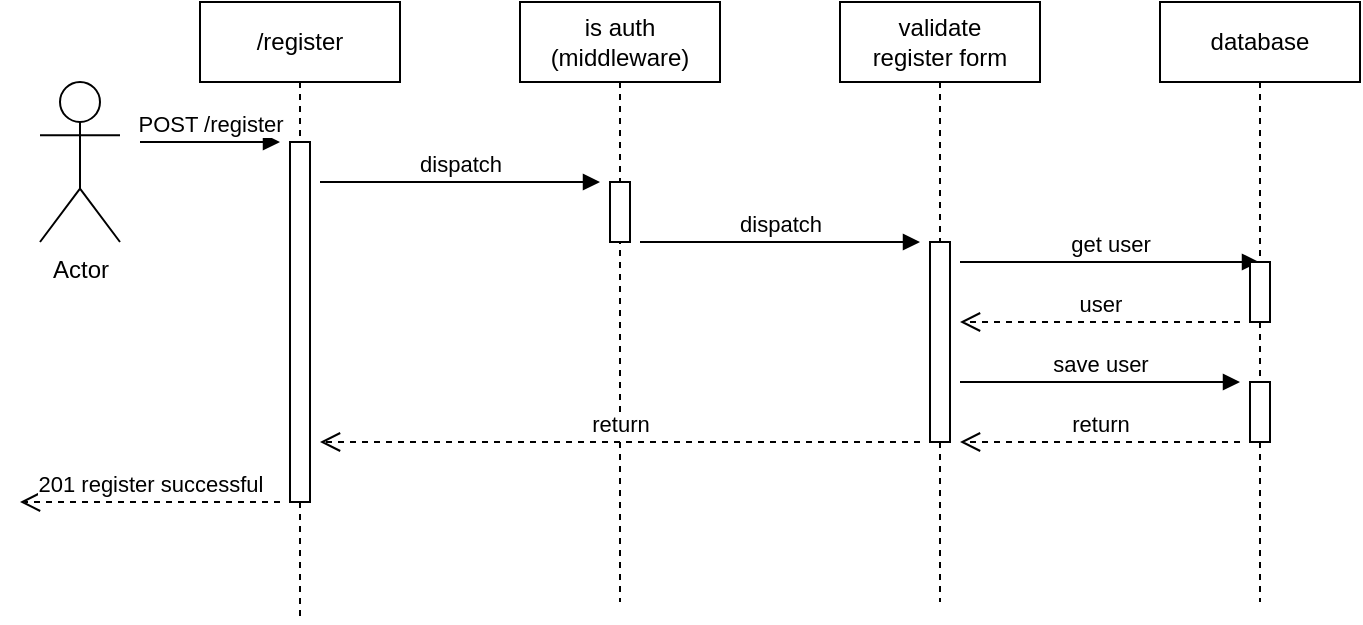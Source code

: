 <mxfile version="14.9.6" type="github" pages="6">
  <diagram id="UVdLs39QvAgUc9avFC9k" name="register">
    <mxGraphModel dx="1422" dy="788" grid="1" gridSize="10" guides="1" tooltips="1" connect="1" arrows="1" fold="1" page="1" pageScale="1" pageWidth="827" pageHeight="1169" math="0" shadow="0">
      <root>
        <mxCell id="0" />
        <mxCell id="1" parent="0" />
        <mxCell id="FqmMHhGAq6czLCSd-sef-1" value="Actor" style="shape=umlActor;verticalLabelPosition=bottom;verticalAlign=top;html=1;outlineConnect=0;" vertex="1" parent="1">
          <mxGeometry x="40" y="40" width="40" height="80" as="geometry" />
        </mxCell>
        <mxCell id="FqmMHhGAq6czLCSd-sef-4" value="/register" style="shape=umlLifeline;perimeter=lifelinePerimeter;whiteSpace=wrap;html=1;container=1;collapsible=0;recursiveResize=0;outlineConnect=0;" vertex="1" parent="1">
          <mxGeometry x="120" width="100" height="310" as="geometry" />
        </mxCell>
        <mxCell id="FqmMHhGAq6czLCSd-sef-5" value="" style="html=1;points=[];perimeter=orthogonalPerimeter;" vertex="1" parent="FqmMHhGAq6czLCSd-sef-4">
          <mxGeometry x="45" y="70" width="10" height="180" as="geometry" />
        </mxCell>
        <mxCell id="FqmMHhGAq6czLCSd-sef-8" value="dispatch" style="html=1;verticalAlign=bottom;endArrow=block;" edge="1" parent="FqmMHhGAq6czLCSd-sef-4">
          <mxGeometry width="80" relative="1" as="geometry">
            <mxPoint x="60" y="90" as="sourcePoint" />
            <mxPoint x="200" y="90" as="targetPoint" />
          </mxGeometry>
        </mxCell>
        <mxCell id="FqmMHhGAq6czLCSd-sef-6" value="POST /register" style="html=1;verticalAlign=bottom;endArrow=block;" edge="1" parent="1">
          <mxGeometry width="80" relative="1" as="geometry">
            <mxPoint x="90" y="70" as="sourcePoint" />
            <mxPoint x="160" y="70" as="targetPoint" />
          </mxGeometry>
        </mxCell>
        <mxCell id="FqmMHhGAq6czLCSd-sef-7" value="&lt;div&gt;is auth&lt;/div&gt;&lt;div&gt;(middleware)&lt;br&gt;&lt;/div&gt;" style="shape=umlLifeline;perimeter=lifelinePerimeter;whiteSpace=wrap;html=1;container=1;collapsible=0;recursiveResize=0;outlineConnect=0;" vertex="1" parent="1">
          <mxGeometry x="280" width="100" height="300" as="geometry" />
        </mxCell>
        <mxCell id="FqmMHhGAq6czLCSd-sef-9" value="" style="html=1;points=[];perimeter=orthogonalPerimeter;" vertex="1" parent="FqmMHhGAq6czLCSd-sef-7">
          <mxGeometry x="45" y="90" width="10" height="30" as="geometry" />
        </mxCell>
        <mxCell id="FqmMHhGAq6czLCSd-sef-12" value="dispatch" style="html=1;verticalAlign=bottom;endArrow=block;" edge="1" parent="FqmMHhGAq6czLCSd-sef-7">
          <mxGeometry width="80" relative="1" as="geometry">
            <mxPoint x="60" y="120" as="sourcePoint" />
            <mxPoint x="200" y="120" as="targetPoint" />
          </mxGeometry>
        </mxCell>
        <mxCell id="FqmMHhGAq6czLCSd-sef-10" value="&lt;div&gt;validate &lt;br&gt;&lt;/div&gt;&lt;div&gt;register form&lt;br&gt;&lt;/div&gt;" style="shape=umlLifeline;perimeter=lifelinePerimeter;whiteSpace=wrap;html=1;container=1;collapsible=0;recursiveResize=0;outlineConnect=0;" vertex="1" parent="1">
          <mxGeometry x="440" width="100" height="300" as="geometry" />
        </mxCell>
        <mxCell id="FqmMHhGAq6czLCSd-sef-11" value="" style="html=1;points=[];perimeter=orthogonalPerimeter;" vertex="1" parent="FqmMHhGAq6czLCSd-sef-10">
          <mxGeometry x="45" y="120" width="10" height="100" as="geometry" />
        </mxCell>
        <mxCell id="FqmMHhGAq6czLCSd-sef-14" value="get user" style="html=1;verticalAlign=bottom;endArrow=block;" edge="1" parent="FqmMHhGAq6czLCSd-sef-10" target="FqmMHhGAq6czLCSd-sef-13">
          <mxGeometry width="80" relative="1" as="geometry">
            <mxPoint x="60" y="130" as="sourcePoint" />
            <mxPoint x="140" y="130" as="targetPoint" />
          </mxGeometry>
        </mxCell>
        <mxCell id="FqmMHhGAq6czLCSd-sef-17" value="save user" style="html=1;verticalAlign=bottom;endArrow=block;" edge="1" parent="FqmMHhGAq6czLCSd-sef-10">
          <mxGeometry width="80" relative="1" as="geometry">
            <mxPoint x="60" y="190" as="sourcePoint" />
            <mxPoint x="200" y="190" as="targetPoint" />
          </mxGeometry>
        </mxCell>
        <mxCell id="FqmMHhGAq6czLCSd-sef-13" value="database" style="shape=umlLifeline;perimeter=lifelinePerimeter;whiteSpace=wrap;html=1;container=1;collapsible=0;recursiveResize=0;outlineConnect=0;" vertex="1" parent="1">
          <mxGeometry x="600" width="100" height="300" as="geometry" />
        </mxCell>
        <mxCell id="FqmMHhGAq6czLCSd-sef-15" value="" style="html=1;points=[];perimeter=orthogonalPerimeter;" vertex="1" parent="FqmMHhGAq6czLCSd-sef-13">
          <mxGeometry x="45" y="130" width="10" height="30" as="geometry" />
        </mxCell>
        <mxCell id="FqmMHhGAq6czLCSd-sef-18" value="" style="html=1;points=[];perimeter=orthogonalPerimeter;" vertex="1" parent="FqmMHhGAq6czLCSd-sef-13">
          <mxGeometry x="45" y="190" width="10" height="30" as="geometry" />
        </mxCell>
        <mxCell id="FqmMHhGAq6czLCSd-sef-16" value="user" style="html=1;verticalAlign=bottom;endArrow=open;dashed=1;endSize=8;" edge="1" parent="1">
          <mxGeometry relative="1" as="geometry">
            <mxPoint x="640" y="160" as="sourcePoint" />
            <mxPoint x="500" y="160" as="targetPoint" />
          </mxGeometry>
        </mxCell>
        <mxCell id="FqmMHhGAq6czLCSd-sef-19" value="return" style="html=1;verticalAlign=bottom;endArrow=open;dashed=1;endSize=8;" edge="1" parent="1">
          <mxGeometry relative="1" as="geometry">
            <mxPoint x="640" y="220" as="sourcePoint" />
            <mxPoint x="500" y="220" as="targetPoint" />
          </mxGeometry>
        </mxCell>
        <mxCell id="FqmMHhGAq6czLCSd-sef-20" value="return" style="html=1;verticalAlign=bottom;endArrow=open;dashed=1;endSize=8;" edge="1" parent="1">
          <mxGeometry relative="1" as="geometry">
            <mxPoint x="480" y="220" as="sourcePoint" />
            <mxPoint x="180" y="220" as="targetPoint" />
          </mxGeometry>
        </mxCell>
        <mxCell id="FqmMHhGAq6czLCSd-sef-21" value="201 register successful" style="html=1;verticalAlign=bottom;endArrow=open;dashed=1;endSize=8;" edge="1" parent="1">
          <mxGeometry relative="1" as="geometry">
            <mxPoint x="160" y="250" as="sourcePoint" />
            <mxPoint x="30" y="250" as="targetPoint" />
          </mxGeometry>
        </mxCell>
      </root>
    </mxGraphModel>
  </diagram>
  <diagram id="WFC5rJjFM8eIwk7kOJ1U" name="login">
    <mxGraphModel dx="1422" dy="788" grid="1" gridSize="10" guides="1" tooltips="1" connect="1" arrows="1" fold="1" page="1" pageScale="1" pageWidth="827" pageHeight="1169" math="0" shadow="0">
      <root>
        <mxCell id="gcDsJI1RG9pNBsHCZos0-0" />
        <mxCell id="gcDsJI1RG9pNBsHCZos0-1" parent="gcDsJI1RG9pNBsHCZos0-0" />
        <mxCell id="gcDsJI1RG9pNBsHCZos0-2" value="/login" style="shape=umlLifeline;perimeter=lifelinePerimeter;whiteSpace=wrap;html=1;container=1;collapsible=0;recursiveResize=0;outlineConnect=0;" vertex="1" parent="gcDsJI1RG9pNBsHCZos0-1">
          <mxGeometry x="160" y="40" width="100" height="300" as="geometry" />
        </mxCell>
        <mxCell id="gcDsJI1RG9pNBsHCZos0-5" value="" style="html=1;points=[];perimeter=orthogonalPerimeter;" vertex="1" parent="gcDsJI1RG9pNBsHCZos0-2">
          <mxGeometry x="45" y="70" width="10" height="180" as="geometry" />
        </mxCell>
        <mxCell id="gcDsJI1RG9pNBsHCZos0-7" value="dispatch" style="html=1;verticalAlign=bottom;endArrow=block;" edge="1" parent="gcDsJI1RG9pNBsHCZos0-2">
          <mxGeometry width="80" relative="1" as="geometry">
            <mxPoint x="60" y="90" as="sourcePoint" />
            <mxPoint x="200" y="90" as="targetPoint" />
          </mxGeometry>
        </mxCell>
        <mxCell id="gcDsJI1RG9pNBsHCZos0-3" value="Actor" style="shape=umlActor;verticalLabelPosition=bottom;verticalAlign=top;html=1;" vertex="1" parent="gcDsJI1RG9pNBsHCZos0-1">
          <mxGeometry x="40" y="80" width="40" height="80" as="geometry" />
        </mxCell>
        <mxCell id="gcDsJI1RG9pNBsHCZos0-4" value="POST /login" style="html=1;verticalAlign=bottom;endArrow=block;" edge="1" parent="gcDsJI1RG9pNBsHCZos0-1">
          <mxGeometry width="80" relative="1" as="geometry">
            <mxPoint x="100" y="110" as="sourcePoint" />
            <mxPoint x="180" y="110" as="targetPoint" />
          </mxGeometry>
        </mxCell>
        <mxCell id="gcDsJI1RG9pNBsHCZos0-6" value="is auth&lt;br&gt;(middleware)" style="shape=umlLifeline;perimeter=lifelinePerimeter;whiteSpace=wrap;html=1;container=1;collapsible=0;recursiveResize=0;outlineConnect=0;" vertex="1" parent="gcDsJI1RG9pNBsHCZos0-1">
          <mxGeometry x="320" y="40" width="100" height="300" as="geometry" />
        </mxCell>
        <mxCell id="gcDsJI1RG9pNBsHCZos0-8" value="" style="html=1;points=[];perimeter=orthogonalPerimeter;" vertex="1" parent="gcDsJI1RG9pNBsHCZos0-6">
          <mxGeometry x="45" y="91" width="10" height="29" as="geometry" />
        </mxCell>
        <mxCell id="gcDsJI1RG9pNBsHCZos0-10" value="dispatch" style="html=1;verticalAlign=bottom;endArrow=block;" edge="1" parent="gcDsJI1RG9pNBsHCZos0-6">
          <mxGeometry width="80" relative="1" as="geometry">
            <mxPoint x="60" y="120" as="sourcePoint" />
            <mxPoint x="200" y="120" as="targetPoint" />
          </mxGeometry>
        </mxCell>
        <mxCell id="gcDsJI1RG9pNBsHCZos0-9" value="validate &lt;br&gt;login form" style="shape=umlLifeline;perimeter=lifelinePerimeter;whiteSpace=wrap;html=1;container=1;collapsible=0;recursiveResize=0;outlineConnect=0;" vertex="1" parent="gcDsJI1RG9pNBsHCZos0-1">
          <mxGeometry x="480" y="40" width="100" height="300" as="geometry" />
        </mxCell>
        <mxCell id="gcDsJI1RG9pNBsHCZos0-11" value="" style="html=1;points=[];perimeter=orthogonalPerimeter;" vertex="1" parent="gcDsJI1RG9pNBsHCZos0-9">
          <mxGeometry x="45" y="120" width="10" height="110" as="geometry" />
        </mxCell>
        <mxCell id="gcDsJI1RG9pNBsHCZos0-13" value="get user" style="html=1;verticalAlign=bottom;endArrow=block;" edge="1" parent="gcDsJI1RG9pNBsHCZos0-9">
          <mxGeometry width="80" relative="1" as="geometry">
            <mxPoint x="60" y="130" as="sourcePoint" />
            <mxPoint x="200" y="130" as="targetPoint" />
          </mxGeometry>
        </mxCell>
        <mxCell id="gcDsJI1RG9pNBsHCZos0-18" value="validate token" style="html=1;verticalAlign=bottom;endArrow=block;" edge="1" parent="gcDsJI1RG9pNBsHCZos0-9" target="gcDsJI1RG9pNBsHCZos0-17">
          <mxGeometry width="80" relative="1" as="geometry">
            <mxPoint x="50" y="190" as="sourcePoint" />
            <mxPoint x="130" y="190" as="targetPoint" />
          </mxGeometry>
        </mxCell>
        <mxCell id="gcDsJI1RG9pNBsHCZos0-12" value="database" style="shape=umlLifeline;perimeter=lifelinePerimeter;whiteSpace=wrap;html=1;container=1;collapsible=0;recursiveResize=0;outlineConnect=0;" vertex="1" parent="gcDsJI1RG9pNBsHCZos0-1">
          <mxGeometry x="640" y="40" width="100" height="300" as="geometry" />
        </mxCell>
        <mxCell id="gcDsJI1RG9pNBsHCZos0-14" value="" style="html=1;points=[];perimeter=orthogonalPerimeter;" vertex="1" parent="gcDsJI1RG9pNBsHCZos0-12">
          <mxGeometry x="45" y="130" width="10" height="30" as="geometry" />
        </mxCell>
        <mxCell id="gcDsJI1RG9pNBsHCZos0-15" value="user" style="html=1;verticalAlign=bottom;endArrow=open;dashed=1;endSize=8;" edge="1" parent="gcDsJI1RG9pNBsHCZos0-1">
          <mxGeometry relative="1" as="geometry">
            <mxPoint x="680" y="200" as="sourcePoint" />
            <mxPoint x="540" y="200" as="targetPoint" />
          </mxGeometry>
        </mxCell>
        <mxCell id="gcDsJI1RG9pNBsHCZos0-17" value="jwt" style="shape=umlLifeline;perimeter=lifelinePerimeter;whiteSpace=wrap;html=1;container=1;collapsible=0;recursiveResize=0;outlineConnect=0;" vertex="1" parent="gcDsJI1RG9pNBsHCZos0-1">
          <mxGeometry x="800" y="40" width="100" height="300" as="geometry" />
        </mxCell>
        <mxCell id="gcDsJI1RG9pNBsHCZos0-19" value="" style="html=1;points=[];perimeter=orthogonalPerimeter;" vertex="1" parent="gcDsJI1RG9pNBsHCZos0-17">
          <mxGeometry x="45" y="190" width="10" height="30" as="geometry" />
        </mxCell>
        <mxCell id="gcDsJI1RG9pNBsHCZos0-21" value="return" style="html=1;verticalAlign=bottom;endArrow=open;dashed=1;endSize=8;" edge="1" parent="gcDsJI1RG9pNBsHCZos0-1">
          <mxGeometry relative="1" as="geometry">
            <mxPoint x="840" y="260" as="sourcePoint" />
            <mxPoint x="540" y="260" as="targetPoint" />
          </mxGeometry>
        </mxCell>
        <mxCell id="gcDsJI1RG9pNBsHCZos0-22" value="return" style="html=1;verticalAlign=bottom;endArrow=open;dashed=1;endSize=8;" edge="1" parent="gcDsJI1RG9pNBsHCZos0-1">
          <mxGeometry relative="1" as="geometry">
            <mxPoint x="520" y="270" as="sourcePoint" />
            <mxPoint x="220" y="270" as="targetPoint" />
          </mxGeometry>
        </mxCell>
        <mxCell id="gcDsJI1RG9pNBsHCZos0-23" value="&lt;div&gt;200 login successful&lt;/div&gt;" style="html=1;verticalAlign=bottom;endArrow=open;dashed=1;endSize=8;" edge="1" parent="gcDsJI1RG9pNBsHCZos0-1">
          <mxGeometry relative="1" as="geometry">
            <mxPoint x="210" y="290" as="sourcePoint" />
            <mxPoint x="80" y="290" as="targetPoint" />
          </mxGeometry>
        </mxCell>
      </root>
    </mxGraphModel>
  </diagram>
  <diagram id="zqSUA1Ee7xem-WcpX5Pl" name="user">
    <mxGraphModel dx="1422" dy="788" grid="1" gridSize="10" guides="1" tooltips="1" connect="1" arrows="1" fold="1" page="1" pageScale="1" pageWidth="827" pageHeight="1169" math="0" shadow="0">
      <root>
        <mxCell id="P9lsVp5bcwjM5uKFtkle-0" />
        <mxCell id="P9lsVp5bcwjM5uKFtkle-1" parent="P9lsVp5bcwjM5uKFtkle-0" />
        <mxCell id="P9lsVp5bcwjM5uKFtkle-2" value="Actor" style="shape=umlActor;verticalLabelPosition=bottom;verticalAlign=top;html=1;outlineConnect=0;" vertex="1" parent="P9lsVp5bcwjM5uKFtkle-1">
          <mxGeometry x="40" y="40" width="40" height="80" as="geometry" />
        </mxCell>
      </root>
    </mxGraphModel>
  </diagram>
  <diagram id="YImjOcIVr_Tu5plgQ0P4" name=":coin">
    <mxGraphModel dx="813" dy="450" grid="1" gridSize="10" guides="1" tooltips="1" connect="1" arrows="1" fold="1" page="1" pageScale="1" pageWidth="827" pageHeight="1169" math="0" shadow="0">
      <root>
        <mxCell id="awPR93UBaDN-KGLhtMnm-0" />
        <mxCell id="awPR93UBaDN-KGLhtMnm-1" parent="awPR93UBaDN-KGLhtMnm-0" />
        <mxCell id="awPR93UBaDN-KGLhtMnm-2" value="/:coin" style="shape=umlLifeline;perimeter=lifelinePerimeter;whiteSpace=wrap;html=1;container=1;collapsible=0;recursiveResize=0;outlineConnect=0;" vertex="1" parent="awPR93UBaDN-KGLhtMnm-1">
          <mxGeometry x="120" y="40" width="100" height="300" as="geometry" />
        </mxCell>
        <mxCell id="_YL9e5CrJhcG6ZRj96_v-6" value="get coin" style="html=1;verticalAlign=bottom;endArrow=block;" edge="1" parent="awPR93UBaDN-KGLhtMnm-2">
          <mxGeometry width="80" relative="1" as="geometry">
            <mxPoint x="62" y="89" as="sourcePoint" />
            <mxPoint x="200" y="89" as="targetPoint" />
          </mxGeometry>
        </mxCell>
        <mxCell id="_YL9e5CrJhcG6ZRj96_v-8" value="" style="html=1;points=[];perimeter=orthogonalPerimeter;" vertex="1" parent="awPR93UBaDN-KGLhtMnm-2">
          <mxGeometry x="45" y="70" width="10" height="120" as="geometry" />
        </mxCell>
        <mxCell id="_YL9e5CrJhcG6ZRj96_v-0" value="Actor" style="shape=umlActor;verticalLabelPosition=bottom;verticalAlign=top;html=1;" vertex="1" parent="awPR93UBaDN-KGLhtMnm-1">
          <mxGeometry x="10" y="80" width="30" height="60" as="geometry" />
        </mxCell>
        <mxCell id="_YL9e5CrJhcG6ZRj96_v-1" value="GET /:coin" style="html=1;verticalAlign=bottom;endArrow=block;" edge="1" parent="awPR93UBaDN-KGLhtMnm-1">
          <mxGeometry width="80" relative="1" as="geometry">
            <mxPoint x="60" y="110" as="sourcePoint" />
            <mxPoint x="160" y="110" as="targetPoint" />
          </mxGeometry>
        </mxCell>
        <mxCell id="_YL9e5CrJhcG6ZRj96_v-2" value="&lt;div&gt;coin&lt;/div&gt;&lt;div&gt;pool&lt;br&gt;&lt;/div&gt;" style="shape=umlLifeline;perimeter=lifelinePerimeter;whiteSpace=wrap;html=1;container=1;collapsible=0;recursiveResize=0;outlineConnect=0;" vertex="1" parent="awPR93UBaDN-KGLhtMnm-1">
          <mxGeometry x="280" y="40" width="100" height="300" as="geometry" />
        </mxCell>
        <mxCell id="_YL9e5CrJhcG6ZRj96_v-9" value="" style="html=1;points=[];perimeter=orthogonalPerimeter;" vertex="1" parent="_YL9e5CrJhcG6ZRj96_v-2">
          <mxGeometry x="45" y="90" width="10" height="80" as="geometry" />
        </mxCell>
        <mxCell id="_YL9e5CrJhcG6ZRj96_v-4" value="api&lt;br&gt;cryptocompare" style="shape=umlLifeline;perimeter=lifelinePerimeter;whiteSpace=wrap;html=1;container=1;collapsible=0;recursiveResize=0;outlineConnect=0;" vertex="1" parent="awPR93UBaDN-KGLhtMnm-1">
          <mxGeometry x="440" y="40" width="100" height="300" as="geometry" />
        </mxCell>
        <mxCell id="_YL9e5CrJhcG6ZRj96_v-10" value="" style="html=1;points=[];perimeter=orthogonalPerimeter;" vertex="1" parent="_YL9e5CrJhcG6ZRj96_v-4">
          <mxGeometry x="45" y="110" width="10" height="40" as="geometry" />
        </mxCell>
        <mxCell id="_YL9e5CrJhcG6ZRj96_v-7" value="fetch coin" style="html=1;verticalAlign=bottom;endArrow=block;" edge="1" parent="awPR93UBaDN-KGLhtMnm-1">
          <mxGeometry width="80" relative="1" as="geometry">
            <mxPoint x="340" y="150" as="sourcePoint" />
            <mxPoint x="480" y="150" as="targetPoint" />
          </mxGeometry>
        </mxCell>
        <mxCell id="_YL9e5CrJhcG6ZRj96_v-12" value="coin data" style="html=1;verticalAlign=bottom;endArrow=open;dashed=1;endSize=8;" edge="1" parent="awPR93UBaDN-KGLhtMnm-1">
          <mxGeometry relative="1" as="geometry">
            <mxPoint x="480" y="190" as="sourcePoint" />
            <mxPoint x="340" y="190" as="targetPoint" />
          </mxGeometry>
        </mxCell>
        <mxCell id="_YL9e5CrJhcG6ZRj96_v-13" value="coin data" style="html=1;verticalAlign=bottom;endArrow=open;dashed=1;endSize=8;" edge="1" parent="awPR93UBaDN-KGLhtMnm-1">
          <mxGeometry relative="1" as="geometry">
            <mxPoint x="320" y="200" as="sourcePoint" />
            <mxPoint x="180" y="200" as="targetPoint" />
          </mxGeometry>
        </mxCell>
        <mxCell id="_YL9e5CrJhcG6ZRj96_v-14" value="200 coin data" style="html=1;verticalAlign=bottom;endArrow=open;dashed=1;endSize=8;" edge="1" parent="awPR93UBaDN-KGLhtMnm-1">
          <mxGeometry relative="1" as="geometry">
            <mxPoint x="170" y="230" as="sourcePoint" />
            <mxPoint x="50" y="230" as="targetPoint" />
          </mxGeometry>
        </mxCell>
      </root>
    </mxGraphModel>
  </diagram>
  <diagram id="GKma4XdfN75Ado2BedQf" name=":coin/buy">
    <mxGraphModel dx="1185" dy="657" grid="1" gridSize="10" guides="1" tooltips="1" connect="1" arrows="1" fold="1" page="1" pageScale="1" pageWidth="827" pageHeight="1169" math="0" shadow="0">
      <root>
        <mxCell id="mdVj26gIuj-jbukjTJqw-0" />
        <mxCell id="mdVj26gIuj-jbukjTJqw-1" parent="mdVj26gIuj-jbukjTJqw-0" />
        <mxCell id="1eFR--WG-m9VjjjV8HGl-0" value="Actor" style="shape=umlActor;verticalLabelPosition=bottom;verticalAlign=top;html=1;" vertex="1" parent="mdVj26gIuj-jbukjTJqw-1">
          <mxGeometry x="40" y="80" width="40" height="80" as="geometry" />
        </mxCell>
        <mxCell id="1eFR--WG-m9VjjjV8HGl-1" value="&lt;div&gt;/:coin/buy&lt;/div&gt;" style="shape=umlLifeline;perimeter=lifelinePerimeter;whiteSpace=wrap;html=1;container=1;collapsible=0;recursiveResize=0;outlineConnect=0;" vertex="1" parent="mdVj26gIuj-jbukjTJqw-1">
          <mxGeometry x="160" y="40" width="100" height="300" as="geometry" />
        </mxCell>
        <mxCell id="1eFR--WG-m9VjjjV8HGl-3" value="" style="html=1;points=[];perimeter=orthogonalPerimeter;" vertex="1" parent="1eFR--WG-m9VjjjV8HGl-1">
          <mxGeometry x="45" y="80" width="10" height="180" as="geometry" />
        </mxCell>
        <mxCell id="1eFR--WG-m9VjjjV8HGl-6" value="dispatch" style="html=1;verticalAlign=bottom;endArrow=block;" edge="1" parent="1eFR--WG-m9VjjjV8HGl-1">
          <mxGeometry width="80" relative="1" as="geometry">
            <mxPoint x="60" y="100" as="sourcePoint" />
            <mxPoint x="200" y="100" as="targetPoint" />
          </mxGeometry>
        </mxCell>
        <mxCell id="1eFR--WG-m9VjjjV8HGl-2" value="&lt;div&gt;POST /:coin/buy&lt;/div&gt;" style="html=1;verticalAlign=bottom;endArrow=block;" edge="1" parent="mdVj26gIuj-jbukjTJqw-1">
          <mxGeometry width="80" relative="1" as="geometry">
            <mxPoint x="80" y="120" as="sourcePoint" />
            <mxPoint x="200" y="120" as="targetPoint" />
          </mxGeometry>
        </mxCell>
        <mxCell id="1eFR--WG-m9VjjjV8HGl-4" value="&lt;div&gt;is auth&lt;/div&gt;&lt;div&gt;(middleware)&lt;br&gt;&lt;/div&gt;" style="shape=umlLifeline;perimeter=lifelinePerimeter;whiteSpace=wrap;html=1;container=1;collapsible=0;recursiveResize=0;outlineConnect=0;" vertex="1" parent="mdVj26gIuj-jbukjTJqw-1">
          <mxGeometry x="320" y="40" width="100" height="300" as="geometry" />
        </mxCell>
        <mxCell id="1eFR--WG-m9VjjjV8HGl-5" value="" style="html=1;points=[];perimeter=orthogonalPerimeter;" vertex="1" parent="1eFR--WG-m9VjjjV8HGl-4">
          <mxGeometry x="45" y="100" width="10" height="30" as="geometry" />
        </mxCell>
        <mxCell id="1eFR--WG-m9VjjjV8HGl-8" value="dispatch" style="html=1;verticalAlign=bottom;endArrow=block;" edge="1" parent="1eFR--WG-m9VjjjV8HGl-4">
          <mxGeometry width="80" relative="1" as="geometry">
            <mxPoint x="60" y="110" as="sourcePoint" />
            <mxPoint x="200" y="110" as="targetPoint" />
          </mxGeometry>
        </mxCell>
        <mxCell id="1eFR--WG-m9VjjjV8HGl-7" value="process&lt;br&gt;&lt;div&gt;buy&lt;/div&gt;" style="shape=umlLifeline;perimeter=lifelinePerimeter;whiteSpace=wrap;html=1;container=1;collapsible=0;recursiveResize=0;outlineConnect=0;" vertex="1" parent="mdVj26gIuj-jbukjTJqw-1">
          <mxGeometry x="480" y="40" width="100" height="300" as="geometry" />
        </mxCell>
        <mxCell id="1eFR--WG-m9VjjjV8HGl-9" value="" style="html=1;points=[];perimeter=orthogonalPerimeter;" vertex="1" parent="1eFR--WG-m9VjjjV8HGl-7">
          <mxGeometry x="45" y="110" width="10" height="140" as="geometry" />
        </mxCell>
        <mxCell id="1eFR--WG-m9VjjjV8HGl-11" value="get user" style="html=1;verticalAlign=bottom;endArrow=block;" edge="1" parent="1eFR--WG-m9VjjjV8HGl-7">
          <mxGeometry width="80" relative="1" as="geometry">
            <mxPoint x="60" y="120" as="sourcePoint" />
            <mxPoint x="200" y="120" as="targetPoint" />
          </mxGeometry>
        </mxCell>
        <mxCell id="1eFR--WG-m9VjjjV8HGl-15" value="" style="html=1;points=[];perimeter=orthogonalPerimeter;" vertex="1" parent="1eFR--WG-m9VjjjV8HGl-7">
          <mxGeometry x="50" y="190" width="10" height="20" as="geometry" />
        </mxCell>
        <mxCell id="1eFR--WG-m9VjjjV8HGl-16" value="validate buy" style="edgeStyle=orthogonalEdgeStyle;html=1;align=left;spacingLeft=2;endArrow=block;rounded=0;entryX=1;entryY=0;" edge="1" parent="1eFR--WG-m9VjjjV8HGl-7">
          <mxGeometry relative="1" as="geometry">
            <mxPoint x="55" y="171" as="sourcePoint" />
            <Array as="points">
              <mxPoint x="85" y="171" />
            </Array>
            <mxPoint x="60" y="191" as="targetPoint" />
          </mxGeometry>
        </mxCell>
        <mxCell id="1eFR--WG-m9VjjjV8HGl-17" value="update user" style="html=1;verticalAlign=bottom;endArrow=block;" edge="1" parent="1eFR--WG-m9VjjjV8HGl-7">
          <mxGeometry width="80" relative="1" as="geometry">
            <mxPoint x="60" y="230" as="sourcePoint" />
            <mxPoint x="200" y="230" as="targetPoint" />
          </mxGeometry>
        </mxCell>
        <mxCell id="1eFR--WG-m9VjjjV8HGl-10" value="database" style="shape=umlLifeline;perimeter=lifelinePerimeter;whiteSpace=wrap;html=1;container=1;collapsible=0;recursiveResize=0;outlineConnect=0;" vertex="1" parent="mdVj26gIuj-jbukjTJqw-1">
          <mxGeometry x="640" y="40" width="100" height="310" as="geometry" />
        </mxCell>
        <mxCell id="1eFR--WG-m9VjjjV8HGl-12" value="" style="html=1;points=[];perimeter=orthogonalPerimeter;" vertex="1" parent="1eFR--WG-m9VjjjV8HGl-10">
          <mxGeometry x="45" y="120" width="10" height="40" as="geometry" />
        </mxCell>
        <mxCell id="1eFR--WG-m9VjjjV8HGl-18" value="" style="html=1;points=[];perimeter=orthogonalPerimeter;" vertex="1" parent="1eFR--WG-m9VjjjV8HGl-10">
          <mxGeometry x="45" y="230" width="10" height="30" as="geometry" />
        </mxCell>
        <mxCell id="1eFR--WG-m9VjjjV8HGl-13" value="user" style="html=1;verticalAlign=bottom;endArrow=open;dashed=1;endSize=8;" edge="1" parent="mdVj26gIuj-jbukjTJqw-1">
          <mxGeometry relative="1" as="geometry">
            <mxPoint x="680" y="190" as="sourcePoint" />
            <mxPoint x="540" y="190" as="targetPoint" />
          </mxGeometry>
        </mxCell>
        <mxCell id="1eFR--WG-m9VjjjV8HGl-21" value="process finished" style="html=1;verticalAlign=bottom;endArrow=open;dashed=1;endSize=8;" edge="1" parent="mdVj26gIuj-jbukjTJqw-1" target="1eFR--WG-m9VjjjV8HGl-3">
          <mxGeometry relative="1" as="geometry">
            <mxPoint x="520" y="290" as="sourcePoint" />
            <mxPoint x="240" y="290" as="targetPoint" />
          </mxGeometry>
        </mxCell>
        <mxCell id="1eFR--WG-m9VjjjV8HGl-22" value="&lt;div&gt;buy successful&lt;/div&gt;" style="html=1;verticalAlign=bottom;endArrow=open;dashed=1;endSize=8;" edge="1" parent="mdVj26gIuj-jbukjTJqw-1">
          <mxGeometry relative="1" as="geometry">
            <mxPoint x="200" y="300" as="sourcePoint" />
            <mxPoint x="70" y="300" as="targetPoint" />
          </mxGeometry>
        </mxCell>
      </root>
    </mxGraphModel>
  </diagram>
  <diagram id="aMSzgA79I-_FGhfvmPuY" name="&lt;coin&gt; event">
    <mxGraphModel dx="981" dy="543" grid="1" gridSize="10" guides="1" tooltips="1" connect="1" arrows="1" fold="1" page="1" pageScale="1" pageWidth="827" pageHeight="1169" math="0" shadow="0">
      <root>
        <mxCell id="t15lWtOiqNAYXg46u2FX-0" />
        <mxCell id="t15lWtOiqNAYXg46u2FX-1" parent="t15lWtOiqNAYXg46u2FX-0" />
        <mxCell id="krYH7Kx4l6UeQ9t-oA_2-15" value="while conection" style="shape=umlFrame;whiteSpace=wrap;html=1;width=100;height=30;boundedLbl=1;verticalAlign=middle;align=left;spacingLeft=5;" vertex="1" parent="t15lWtOiqNAYXg46u2FX-1">
          <mxGeometry x="100" y="120" width="310" height="110" as="geometry" />
        </mxCell>
        <mxCell id="krYH7Kx4l6UeQ9t-oA_2-0" value="Actor" style="shape=umlActor;verticalLabelPosition=bottom;verticalAlign=top;html=1;" vertex="1" parent="t15lWtOiqNAYXg46u2FX-1">
          <mxGeometry x="40" y="40" width="40" height="80" as="geometry" />
        </mxCell>
        <mxCell id="krYH7Kx4l6UeQ9t-oA_2-1" value="coin&lt;br&gt;&lt;div&gt;suscriptor&lt;/div&gt;" style="shape=umlLifeline;perimeter=lifelinePerimeter;whiteSpace=wrap;html=1;container=1;collapsible=0;recursiveResize=0;outlineConnect=0;" vertex="1" parent="t15lWtOiqNAYXg46u2FX-1">
          <mxGeometry x="160" width="100" height="300" as="geometry" />
        </mxCell>
        <mxCell id="krYH7Kx4l6UeQ9t-oA_2-7" value="get coin data" style="html=1;verticalAlign=bottom;endArrow=block;" edge="1" parent="krYH7Kx4l6UeQ9t-oA_2-1">
          <mxGeometry width="80" relative="1" as="geometry">
            <mxPoint x="60" y="150" as="sourcePoint" />
            <mxPoint x="200" y="150" as="targetPoint" />
          </mxGeometry>
        </mxCell>
        <mxCell id="krYH7Kx4l6UeQ9t-oA_2-13" value="" style="html=1;points=[];perimeter=orthogonalPerimeter;" vertex="1" parent="krYH7Kx4l6UeQ9t-oA_2-1">
          <mxGeometry x="45" y="80" width="10" height="70" as="geometry" />
        </mxCell>
        <mxCell id="krYH7Kx4l6UeQ9t-oA_2-2" value="suscribe" style="html=1;verticalAlign=bottom;endArrow=block;" edge="1" parent="t15lWtOiqNAYXg46u2FX-1">
          <mxGeometry width="80" relative="1" as="geometry">
            <mxPoint x="80" y="80" as="sourcePoint" />
            <mxPoint x="200" y="80" as="targetPoint" />
          </mxGeometry>
        </mxCell>
        <mxCell id="krYH7Kx4l6UeQ9t-oA_2-4" value="coin&lt;br&gt;pool" style="shape=umlLifeline;perimeter=lifelinePerimeter;whiteSpace=wrap;html=1;container=1;collapsible=0;recursiveResize=0;outlineConnect=0;" vertex="1" parent="t15lWtOiqNAYXg46u2FX-1">
          <mxGeometry x="320" width="100" height="300" as="geometry" />
        </mxCell>
        <mxCell id="krYH7Kx4l6UeQ9t-oA_2-8" value="" style="html=1;points=[];perimeter=orthogonalPerimeter;" vertex="1" parent="krYH7Kx4l6UeQ9t-oA_2-4">
          <mxGeometry x="45" y="150" width="10" height="20" as="geometry" />
        </mxCell>
        <mxCell id="krYH7Kx4l6UeQ9t-oA_2-6" value="coin price" style="html=1;verticalAlign=bottom;endArrow=open;dashed=1;endSize=8;" edge="1" parent="t15lWtOiqNAYXg46u2FX-1">
          <mxGeometry relative="1" as="geometry">
            <mxPoint x="210" y="200" as="sourcePoint" />
            <mxPoint x="80" y="200" as="targetPoint" />
          </mxGeometry>
        </mxCell>
        <mxCell id="krYH7Kx4l6UeQ9t-oA_2-12" value="coin data" style="html=1;verticalAlign=bottom;endArrow=open;dashed=1;endSize=8;" edge="1" parent="t15lWtOiqNAYXg46u2FX-1">
          <mxGeometry relative="1" as="geometry">
            <mxPoint x="360" y="170" as="sourcePoint" />
            <mxPoint x="220" y="170" as="targetPoint" />
          </mxGeometry>
        </mxCell>
      </root>
    </mxGraphModel>
  </diagram>
</mxfile>
